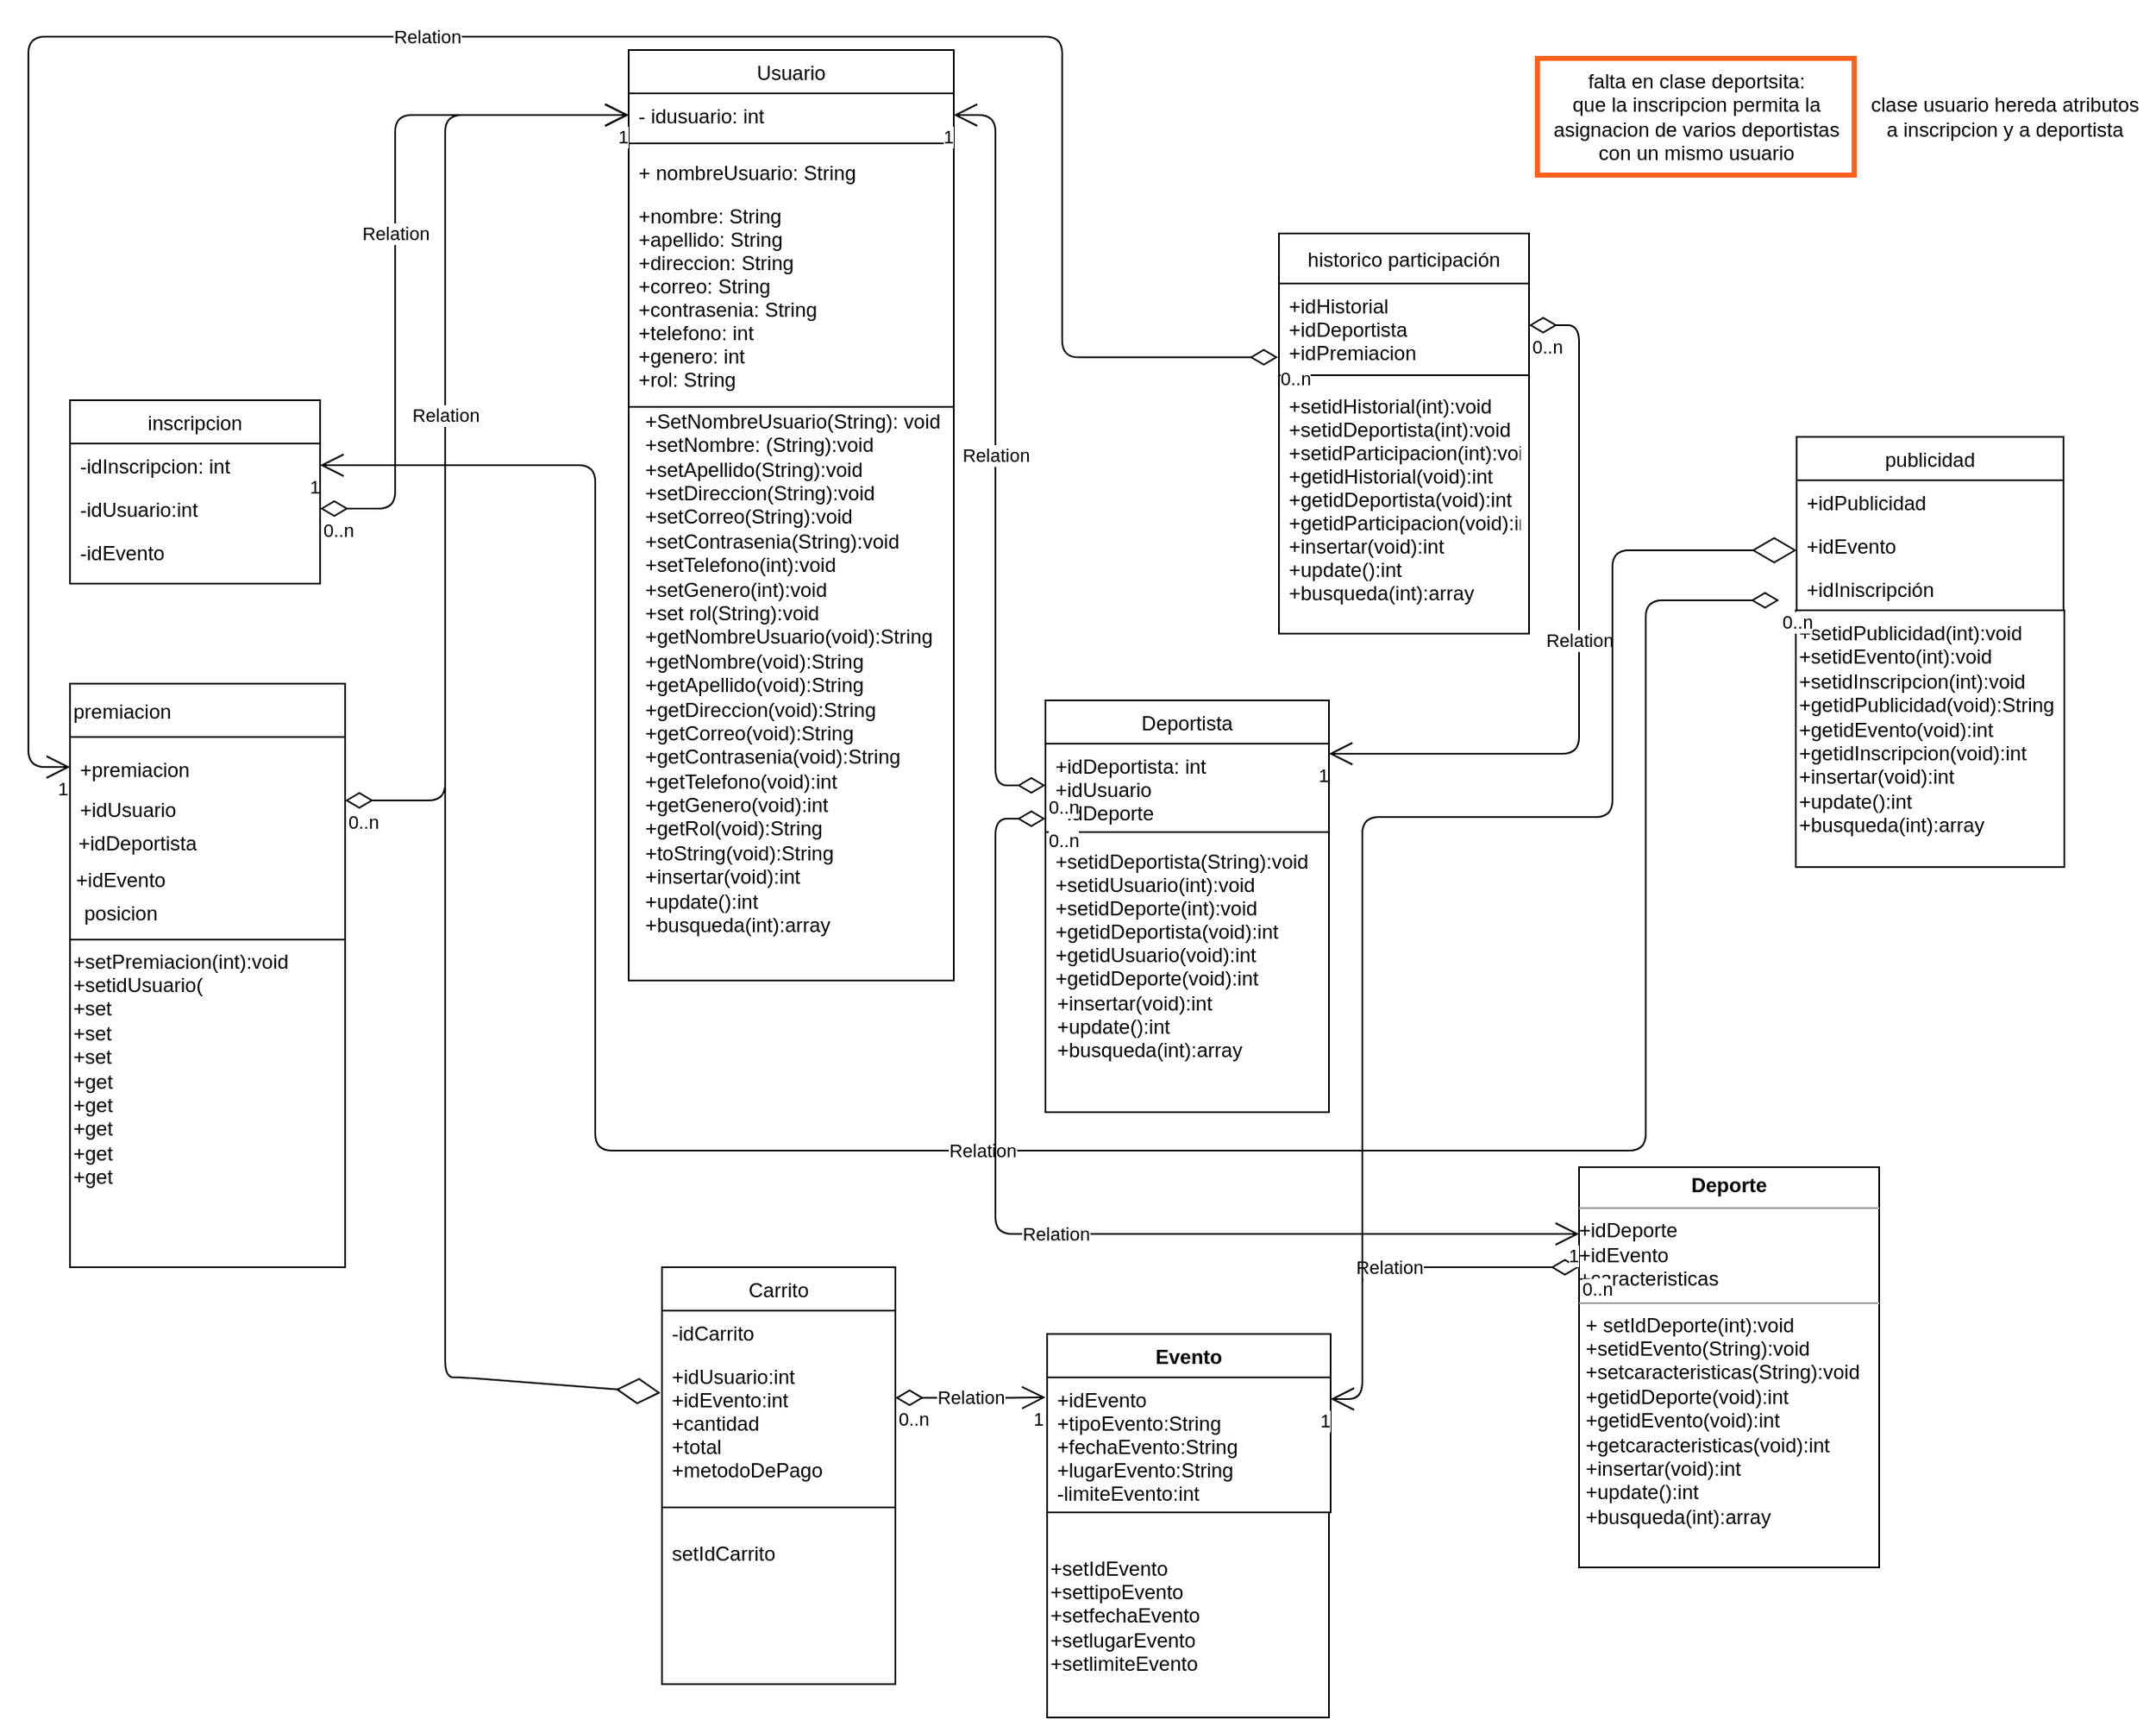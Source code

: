 <mxfile version="13.6.5" type="github">
  <diagram id="pZgpEU3eHNrIadQu-joC" name="Page-1">
    <mxGraphModel dx="761" dy="489" grid="1" gridSize="10" guides="1" tooltips="1" connect="1" arrows="1" fold="1" page="1" pageScale="1" pageWidth="850" pageHeight="1100" math="0" shadow="0">
      <root>
        <mxCell id="0" />
        <mxCell id="1" parent="0" />
        <mxCell id="5ge9vC0l4p9WZjV_h0f6-6" value="" style="text;strokeColor=none;fillColor=none;align=left;verticalAlign=middle;spacingTop=-1;spacingLeft=4;spacingRight=4;rotatable=0;labelPosition=right;points=[];portConstraint=eastwest;" parent="1" vertex="1">
          <mxGeometry x="410" y="110" width="20" height="14" as="geometry" />
        </mxCell>
        <mxCell id="5ge9vC0l4p9WZjV_h0f6-2" value="Usuario" style="swimlane;fontStyle=0;childLayout=stackLayout;horizontal=1;startSize=26;fillColor=none;horizontalStack=0;resizeParent=1;resizeParentMax=0;resizeLast=0;collapsible=1;marginBottom=0;" parent="1" vertex="1">
          <mxGeometry x="600" y="140" width="195" height="558" as="geometry" />
        </mxCell>
        <mxCell id="5ge9vC0l4p9WZjV_h0f6-3" value="- idusuario: int&#xa;" style="text;strokeColor=none;fillColor=none;align=left;verticalAlign=top;spacingLeft=4;spacingRight=4;overflow=hidden;rotatable=0;points=[[0,0.5],[1,0.5]];portConstraint=eastwest;" parent="5ge9vC0l4p9WZjV_h0f6-2" vertex="1">
          <mxGeometry y="26" width="195" height="26" as="geometry" />
        </mxCell>
        <mxCell id="5ge9vC0l4p9WZjV_h0f6-7" value="" style="line;strokeWidth=1;fillColor=none;align=left;verticalAlign=middle;spacingTop=-1;spacingLeft=3;spacingRight=3;rotatable=0;labelPosition=right;points=[];portConstraint=eastwest;" parent="5ge9vC0l4p9WZjV_h0f6-2" vertex="1">
          <mxGeometry y="52" width="195" height="8" as="geometry" />
        </mxCell>
        <mxCell id="5ge9vC0l4p9WZjV_h0f6-4" value="+ nombreUsuario: String" style="text;strokeColor=none;fillColor=none;align=left;verticalAlign=top;spacingLeft=4;spacingRight=4;overflow=hidden;rotatable=0;points=[[0,0.5],[1,0.5]];portConstraint=eastwest;" parent="5ge9vC0l4p9WZjV_h0f6-2" vertex="1">
          <mxGeometry y="60" width="195" height="26" as="geometry" />
        </mxCell>
        <mxCell id="5ge9vC0l4p9WZjV_h0f6-28" value="+nombre: String&#xa;+apellido: String&#xa;+direccion: String&#xa;+correo: String&#xa;+contrasenia: String&#xa;+telefono: int&#xa;+genero: int&#xa;+rol: String&#xa;&#xa;" style="text;strokeColor=none;fillColor=none;align=left;verticalAlign=top;spacingLeft=4;spacingRight=4;overflow=hidden;rotatable=0;points=[[0,0.5],[1,0.5]];portConstraint=eastwest;" parent="5ge9vC0l4p9WZjV_h0f6-2" vertex="1">
          <mxGeometry y="86" width="195" height="124" as="geometry" />
        </mxCell>
        <mxCell id="5ge9vC0l4p9WZjV_h0f6-18" value="" style="line;strokeWidth=1;fillColor=none;align=left;verticalAlign=middle;spacingTop=-1;spacingLeft=3;spacingRight=3;rotatable=0;labelPosition=right;points=[];portConstraint=eastwest;" parent="5ge9vC0l4p9WZjV_h0f6-2" vertex="1">
          <mxGeometry y="210" width="195" height="8" as="geometry" />
        </mxCell>
        <mxCell id="5ge9vC0l4p9WZjV_h0f6-17" value="&lt;div&gt;+SetNombreUsuario(String): void&lt;/div&gt;&lt;div align=&quot;left&quot;&gt;+setNombre: (String):void&lt;/div&gt;&lt;div align=&quot;left&quot;&gt;+setApellido(String):void&lt;/div&gt;&lt;div align=&quot;left&quot;&gt;+setDireccion(String):void&lt;/div&gt;&lt;div align=&quot;left&quot;&gt;+setCorreo(String):void&lt;/div&gt;&lt;div align=&quot;left&quot;&gt;+setContrasenia(String):void&lt;/div&gt;&lt;div align=&quot;left&quot;&gt;+setTelefono(int):void&lt;/div&gt;&lt;div align=&quot;left&quot;&gt;+setGenero(int):void&lt;/div&gt;&lt;div align=&quot;left&quot;&gt;+set rol(String):void&lt;/div&gt;&lt;div align=&quot;left&quot;&gt;+getNombreUsuario(void):String&lt;/div&gt;&lt;div align=&quot;left&quot;&gt;+getNombre(void):String&lt;/div&gt;&lt;div align=&quot;left&quot;&gt;+getApellido(void):String&lt;/div&gt;&lt;div align=&quot;left&quot;&gt;+getDireccion(void):String&lt;/div&gt;&lt;div align=&quot;left&quot;&gt;+getCorreo(void):String&lt;/div&gt;&lt;div align=&quot;left&quot;&gt;+getContrasenia(void):String&lt;/div&gt;&lt;div align=&quot;left&quot;&gt;+getTelefono(void):int&lt;/div&gt;&lt;div align=&quot;left&quot;&gt;+getGenero(void):int&lt;br&gt;&lt;/div&gt;&lt;div align=&quot;left&quot;&gt;+getRol(void):String&lt;/div&gt;&lt;div align=&quot;left&quot;&gt;+toString(void):String&lt;/div&gt;&lt;div align=&quot;left&quot;&gt;+insertar(void):int&lt;/div&gt;&lt;div align=&quot;left&quot;&gt;+update():int&lt;/div&gt;&lt;div align=&quot;left&quot;&gt;+busqueda(int):array&lt;br&gt;&lt;/div&gt;&lt;div&gt;&lt;br&gt;&lt;/div&gt;&lt;div&gt;&lt;br&gt;&lt;/div&gt;" style="text;html=1;align=center;verticalAlign=middle;resizable=0;points=[];autosize=1;" parent="5ge9vC0l4p9WZjV_h0f6-2" vertex="1">
          <mxGeometry y="218" width="195" height="340" as="geometry" />
        </mxCell>
        <mxCell id="IXVMztBr3qKs4ozucLpU-10" value="" style="whiteSpace=wrap;html=1;aspect=fixed;fillColor=none;verticalAlign=top;horizontal=0;" parent="1" vertex="1">
          <mxGeometry x="850" y="609" width="170" height="168" as="geometry" />
        </mxCell>
        <mxCell id="IXVMztBr3qKs4ozucLpU-40" value="" style="rounded=0;whiteSpace=wrap;html=1;fillColor=none;" parent="1" vertex="1">
          <mxGeometry x="380" y="940" width="150" as="geometry" />
        </mxCell>
        <mxCell id="IXVMztBr3qKs4ozucLpU-49" value="Relation" style="endArrow=open;html=1;endSize=12;startArrow=diamondThin;startSize=14;startFill=0;edgeStyle=orthogonalEdgeStyle;entryX=0;entryY=0.5;entryDx=0;entryDy=0;exitX=1;exitY=0.5;exitDx=0;exitDy=0;" parent="1" source="IXVMztBr3qKs4ozucLpU-30" target="5ge9vC0l4p9WZjV_h0f6-3" edge="1">
          <mxGeometry relative="1" as="geometry">
            <mxPoint x="250" y="210" as="sourcePoint" />
            <mxPoint x="590" y="180" as="targetPoint" />
            <Array as="points">
              <mxPoint x="460" y="415" />
              <mxPoint x="460" y="179" />
            </Array>
          </mxGeometry>
        </mxCell>
        <mxCell id="IXVMztBr3qKs4ozucLpU-50" value="0..n" style="edgeLabel;resizable=0;html=1;align=left;verticalAlign=top;" parent="IXVMztBr3qKs4ozucLpU-49" connectable="0" vertex="1">
          <mxGeometry x="-1" relative="1" as="geometry" />
        </mxCell>
        <mxCell id="IXVMztBr3qKs4ozucLpU-51" value="1" style="edgeLabel;resizable=0;html=1;align=right;verticalAlign=top;" parent="IXVMztBr3qKs4ozucLpU-49" connectable="0" vertex="1">
          <mxGeometry x="1" relative="1" as="geometry" />
        </mxCell>
        <mxCell id="IXVMztBr3qKs4ozucLpU-52" value="Relation" style="endArrow=open;html=1;endSize=12;startArrow=diamondThin;startSize=14;startFill=0;edgeStyle=orthogonalEdgeStyle;entryX=0;entryY=0.5;entryDx=0;entryDy=0;" parent="1" target="5ge9vC0l4p9WZjV_h0f6-3" edge="1">
          <mxGeometry relative="1" as="geometry">
            <mxPoint x="430" y="590" as="sourcePoint" />
            <mxPoint x="560" y="240" as="targetPoint" />
            <Array as="points">
              <mxPoint x="490" y="590" />
              <mxPoint x="490" y="179" />
            </Array>
          </mxGeometry>
        </mxCell>
        <mxCell id="IXVMztBr3qKs4ozucLpU-53" value="0..n" style="edgeLabel;resizable=0;html=1;align=left;verticalAlign=top;" parent="IXVMztBr3qKs4ozucLpU-52" connectable="0" vertex="1">
          <mxGeometry x="-1" relative="1" as="geometry" />
        </mxCell>
        <mxCell id="IXVMztBr3qKs4ozucLpU-54" value="1" style="edgeLabel;resizable=0;html=1;align=right;verticalAlign=top;" parent="IXVMztBr3qKs4ozucLpU-52" connectable="0" vertex="1">
          <mxGeometry x="1" relative="1" as="geometry" />
        </mxCell>
        <mxCell id="QjD4YKfK35xAGtdBuN_J-10" value="&lt;div&gt;+setidPublicidad(int):void&lt;/div&gt;&lt;div&gt;+setidEvento(int):void&lt;/div&gt;&lt;div&gt;+setidInscripcion(int):void&lt;/div&gt;&lt;div&gt;+getidPublicidad(void):String&lt;/div&gt;&lt;div&gt;+getidEvento(void):int&lt;/div&gt;&lt;div&gt;+getidInscripcion(void):int&lt;br&gt;&lt;/div&gt;&lt;div&gt;+insertar(void):int&lt;/div&gt;&lt;div&gt;+update():int&lt;/div&gt;&lt;div&gt;+busqueda(int):array&lt;br&gt;&lt;/div&gt;" style="html=1;fillColor=none;align=left;verticalAlign=top;" parent="1" vertex="1">
          <mxGeometry x="1300" y="476" width="161" height="154" as="geometry" />
        </mxCell>
        <mxCell id="QjD4YKfK35xAGtdBuN_J-16" value="&lt;div&gt;+idDeportista&lt;/div&gt;&lt;div&gt;&lt;br&gt;&lt;/div&gt;" style="text;html=1;align=center;verticalAlign=middle;resizable=0;points=[];autosize=1;" parent="1" vertex="1">
          <mxGeometry x="260" y="608" width="90" height="30" as="geometry" />
        </mxCell>
        <mxCell id="QjD4YKfK35xAGtdBuN_J-17" value="+idEvento" style="text;html=1;align=center;verticalAlign=middle;resizable=0;points=[];autosize=1;" parent="1" vertex="1">
          <mxGeometry x="260" y="628" width="70" height="20" as="geometry" />
        </mxCell>
        <mxCell id="QjD4YKfK35xAGtdBuN_J-18" value="posicion" style="text;html=1;align=center;verticalAlign=middle;resizable=0;points=[];autosize=1;" parent="1" vertex="1">
          <mxGeometry x="265" y="648" width="60" height="20" as="geometry" />
        </mxCell>
        <mxCell id="QjD4YKfK35xAGtdBuN_J-13" value="+idUsuario" style="text;strokeColor=none;fillColor=none;align=left;verticalAlign=top;spacingLeft=4;spacingRight=4;overflow=hidden;rotatable=0;points=[[0,0.5],[1,0.5]];portConstraint=eastwest;" parent="1" vertex="1">
          <mxGeometry x="265" y="582" width="140" as="geometry" />
        </mxCell>
        <mxCell id="QjD4YKfK35xAGtdBuN_J-12" value="+premiacion" style="text;strokeColor=none;fillColor=none;align=left;verticalAlign=top;spacingLeft=4;spacingRight=4;overflow=hidden;rotatable=0;points=[[0,0.5],[1,0.5]];portConstraint=eastwest;" parent="1" vertex="1">
          <mxGeometry x="265" y="558" width="140" height="24" as="geometry" />
        </mxCell>
        <mxCell id="QjD4YKfK35xAGtdBuN_J-20" value="" style="line;strokeWidth=1;fillColor=none;align=left;verticalAlign=middle;spacingTop=-1;spacingLeft=3;spacingRight=3;rotatable=0;labelPosition=right;points=[];portConstraint=eastwest;" parent="1" vertex="1">
          <mxGeometry x="265" y="664" width="165" height="19" as="geometry" />
        </mxCell>
        <mxCell id="QjD4YKfK35xAGtdBuN_J-21" value="&lt;div&gt;+setPremiacion(int):void&lt;/div&gt;&lt;div&gt;+setidUsuario(&lt;/div&gt;&lt;div&gt;+set&lt;/div&gt;&lt;div&gt;+set&lt;/div&gt;&lt;div&gt;+set&lt;/div&gt;&lt;div&gt;+get&lt;/div&gt;&lt;div&gt;+get&lt;/div&gt;&lt;div&gt;+get&lt;/div&gt;&lt;div&gt;+get&lt;/div&gt;&lt;div&gt;+get&lt;br&gt;&lt;/div&gt;" style="text;html=1;align=left;verticalAlign=middle;resizable=0;points=[];autosize=1;" parent="1" vertex="1">
          <mxGeometry x="265" y="676" width="150" height="150" as="geometry" />
        </mxCell>
        <mxCell id="QjD4YKfK35xAGtdBuN_J-23" value="&lt;p style=&quot;margin: 0px ; margin-top: 4px ; text-align: center&quot;&gt;&lt;b&gt;Deporte&lt;/b&gt;&lt;br&gt;&lt;/p&gt;&lt;hr size=&quot;1&quot;&gt;&lt;div&gt;+idDeporte&lt;/div&gt;&lt;div&gt;+idEvento&lt;/div&gt;&lt;div&gt;+caracteristicas&lt;br&gt;&lt;/div&gt;&lt;hr size=&quot;1&quot;&gt;&lt;p style=&quot;margin: 0px ; margin-left: 4px&quot;&gt;+ setIdDeporte(int):void&lt;/p&gt;&lt;p style=&quot;margin: 0px ; margin-left: 4px&quot;&gt;+setidEvento(String):void&lt;/p&gt;&lt;p style=&quot;margin: 0px ; margin-left: 4px&quot;&gt;+setcaracteristicas(String):void&lt;/p&gt;&lt;p style=&quot;margin: 0px ; margin-left: 4px&quot;&gt;+getidDeporte(void):int&lt;/p&gt;&lt;p style=&quot;margin: 0px ; margin-left: 4px&quot;&gt;+getidEvento(void):int&lt;/p&gt;&lt;p style=&quot;margin: 0px ; margin-left: 4px&quot;&gt;+getcaracteristicas(void):int&lt;/p&gt;&lt;p style=&quot;margin: 0px ; margin-left: 4px&quot;&gt;+insertar(void):int&lt;/p&gt;&lt;p style=&quot;margin: 0px ; margin-left: 4px&quot;&gt;+update():int&lt;/p&gt;&lt;p style=&quot;margin: 0px ; margin-left: 4px&quot;&gt;+busqueda(int):array&lt;br&gt;&lt;/p&gt;&lt;p style=&quot;margin: 0px ; margin-left: 4px&quot;&gt;&lt;br&gt;&lt;/p&gt;" style="verticalAlign=top;align=left;overflow=fill;fontSize=12;fontFamily=Helvetica;html=1;" parent="1" vertex="1">
          <mxGeometry x="1170" y="810" width="180" height="240" as="geometry" />
        </mxCell>
        <mxCell id="QjD4YKfK35xAGtdBuN_J-11" value="premiacion" style="swimlane;fontStyle=0;childLayout=stackLayout;horizontal=1;startSize=32;fillColor=none;horizontalStack=0;resizeParent=1;resizeParentMax=0;resizeLast=0;collapsible=1;marginBottom=0;align=left;" parent="1" vertex="1">
          <mxGeometry x="265" y="520" width="165" height="350" as="geometry" />
        </mxCell>
        <mxCell id="IXVMztBr3qKs4ozucLpU-11" value="Carrito" style="swimlane;fontStyle=0;childLayout=stackLayout;horizontal=1;startSize=26;fillColor=none;horizontalStack=0;resizeParent=1;resizeParentMax=0;resizeLast=0;collapsible=1;marginBottom=0;" parent="1" vertex="1">
          <mxGeometry x="620" y="870" width="140" height="250" as="geometry" />
        </mxCell>
        <mxCell id="IXVMztBr3qKs4ozucLpU-12" value="-idCarrito" style="text;strokeColor=none;fillColor=none;align=left;verticalAlign=top;spacingLeft=4;spacingRight=4;overflow=hidden;rotatable=0;points=[[0,0.5],[1,0.5]];portConstraint=eastwest;" parent="IXVMztBr3qKs4ozucLpU-11" vertex="1">
          <mxGeometry y="26" width="140" height="26" as="geometry" />
        </mxCell>
        <mxCell id="IXVMztBr3qKs4ozucLpU-13" value="+idUsuario:int&#xa;+idEvento:int&#xa;+cantidad&#xa;+total&#xa;+metodoDePago&#xa;&#xa;" style="text;strokeColor=none;fillColor=none;align=left;verticalAlign=top;spacingLeft=4;spacingRight=4;overflow=hidden;rotatable=0;points=[[0,0.5],[1,0.5]];portConstraint=eastwest;" parent="IXVMztBr3qKs4ozucLpU-11" vertex="1">
          <mxGeometry y="52" width="140" height="78" as="geometry" />
        </mxCell>
        <mxCell id="IXVMztBr3qKs4ozucLpU-15" value="" style="line;strokeWidth=1;fillColor=none;align=left;verticalAlign=middle;spacingTop=-1;spacingLeft=3;spacingRight=3;rotatable=0;labelPosition=right;points=[];portConstraint=eastwest;" parent="IXVMztBr3qKs4ozucLpU-11" vertex="1">
          <mxGeometry y="130" width="140" height="28" as="geometry" />
        </mxCell>
        <mxCell id="IXVMztBr3qKs4ozucLpU-14" value="setIdCarrito" style="text;strokeColor=none;fillColor=none;align=left;verticalAlign=top;spacingLeft=4;spacingRight=4;overflow=hidden;rotatable=0;points=[[0,0.5],[1,0.5]];portConstraint=eastwest;" parent="IXVMztBr3qKs4ozucLpU-11" vertex="1">
          <mxGeometry y="158" width="140" height="92" as="geometry" />
        </mxCell>
        <mxCell id="QjD4YKfK35xAGtdBuN_J-33" value="" style="endArrow=diamondThin;endFill=0;endSize=24;html=1;entryX=-0.006;entryY=0.299;entryDx=0;entryDy=0;entryPerimeter=0;" parent="1" target="IXVMztBr3qKs4ozucLpU-13" edge="1">
          <mxGeometry width="160" relative="1" as="geometry">
            <mxPoint x="490" y="490" as="sourcePoint" />
            <mxPoint x="600" y="638" as="targetPoint" />
            <Array as="points">
              <mxPoint x="490" y="870" />
              <mxPoint x="490" y="936" />
              <mxPoint x="500" y="936" />
            </Array>
          </mxGeometry>
        </mxCell>
        <mxCell id="5ge9vC0l4p9WZjV_h0f6-21" value="Evento" style="swimlane;fontStyle=1;align=center;verticalAlign=top;childLayout=stackLayout;horizontal=1;startSize=26;horizontalStack=0;resizeParent=1;resizeParentMax=0;resizeLast=0;collapsible=1;marginBottom=0;" parent="1" vertex="1">
          <mxGeometry x="851" y="910" width="170" height="107" as="geometry" />
        </mxCell>
        <mxCell id="5ge9vC0l4p9WZjV_h0f6-22" value="+idEvento&#xa;+tipoEvento:String&#xa;+fechaEvento:String&#xa;+lugarEvento:String&#xa;-limiteEvento:int&#xa;&#xa;&#xa;&#xa;" style="text;strokeColor=none;fillColor=none;align=left;verticalAlign=top;spacingLeft=4;spacingRight=4;overflow=hidden;rotatable=0;points=[[0,0.5],[1,0.5]];portConstraint=eastwest;" parent="5ge9vC0l4p9WZjV_h0f6-21" vertex="1">
          <mxGeometry y="26" width="170" height="81" as="geometry" />
        </mxCell>
        <mxCell id="QjD4YKfK35xAGtdBuN_J-50" value="Relation" style="endArrow=open;html=1;endSize=12;startArrow=diamondThin;startSize=14;startFill=0;edgeStyle=orthogonalEdgeStyle;" parent="5ge9vC0l4p9WZjV_h0f6-21" edge="1">
          <mxGeometry relative="1" as="geometry">
            <mxPoint x="-91" y="38.29" as="sourcePoint" />
            <mxPoint x="-1" y="38" as="targetPoint" />
            <Array as="points">
              <mxPoint x="-21" y="38" />
              <mxPoint x="-21" y="38" />
            </Array>
          </mxGeometry>
        </mxCell>
        <mxCell id="QjD4YKfK35xAGtdBuN_J-51" value="0..n" style="edgeLabel;resizable=0;html=1;align=left;verticalAlign=top;" parent="QjD4YKfK35xAGtdBuN_J-50" connectable="0" vertex="1">
          <mxGeometry x="-1" relative="1" as="geometry" />
        </mxCell>
        <mxCell id="QjD4YKfK35xAGtdBuN_J-52" value="1" style="edgeLabel;resizable=0;html=1;align=right;verticalAlign=top;" parent="QjD4YKfK35xAGtdBuN_J-50" connectable="0" vertex="1">
          <mxGeometry x="1" relative="1" as="geometry" />
        </mxCell>
        <mxCell id="5ge9vC0l4p9WZjV_h0f6-23" value="" style="line;strokeWidth=1;fillColor=none;align=left;verticalAlign=middle;spacingTop=-1;spacingLeft=3;spacingRight=3;rotatable=0;labelPosition=right;points=[];portConstraint=eastwest;" parent="5ge9vC0l4p9WZjV_h0f6-21" vertex="1">
          <mxGeometry y="107" width="170" as="geometry" />
        </mxCell>
        <mxCell id="QjD4YKfK35xAGtdBuN_J-1" value="historico participación" style="swimlane;fontStyle=0;childLayout=stackLayout;horizontal=1;startSize=30;fillColor=none;horizontalStack=0;resizeParent=1;resizeParentMax=0;resizeLast=0;collapsible=1;marginBottom=0;" parent="1" vertex="1">
          <mxGeometry x="990" y="250" width="150" height="240" as="geometry" />
        </mxCell>
        <mxCell id="QjD4YKfK35xAGtdBuN_J-2" value="+idHistorial&#xa;+idDeportista&#xa;+idPremiacion&#xa;" style="text;strokeColor=none;fillColor=none;align=left;verticalAlign=top;spacingLeft=4;spacingRight=4;overflow=hidden;rotatable=0;points=[[0,0.5],[1,0.5]];portConstraint=eastwest;" parent="QjD4YKfK35xAGtdBuN_J-1" vertex="1">
          <mxGeometry y="30" width="150" height="50" as="geometry" />
        </mxCell>
        <mxCell id="QjD4YKfK35xAGtdBuN_J-5" value="" style="line;strokeWidth=1;fillColor=none;align=left;verticalAlign=middle;spacingTop=-1;spacingLeft=3;spacingRight=3;rotatable=0;labelPosition=right;points=[];portConstraint=eastwest;" parent="QjD4YKfK35xAGtdBuN_J-1" vertex="1">
          <mxGeometry y="80" width="150" height="10" as="geometry" />
        </mxCell>
        <mxCell id="QjD4YKfK35xAGtdBuN_J-3" value="+setidHistorial(int):void&#xa;+setidDeportista(int):void&#xa;+setidParticipacion(int):void&#xa;+getidHistorial(void):int&#xa;+getidDeportista(void):int&#xa;+getidParticipacion(void):int&#xa;+insertar(void):int&#xa;+update():int&#xa;+busqueda(int):array&#xa;" style="text;strokeColor=none;fillColor=none;align=left;verticalAlign=top;spacingLeft=4;spacingRight=4;overflow=hidden;rotatable=0;points=[[0,0.5],[1,0.5]];portConstraint=eastwest;" parent="QjD4YKfK35xAGtdBuN_J-1" vertex="1">
          <mxGeometry y="90" width="150" height="150" as="geometry" />
        </mxCell>
        <mxCell id="QjD4YKfK35xAGtdBuN_J-37" value="Relation" style="endArrow=open;html=1;endSize=12;startArrow=diamondThin;startSize=14;startFill=0;edgeStyle=orthogonalEdgeStyle;entryX=0;entryY=0.5;entryDx=0;entryDy=0;exitX=-0.004;exitY=0.885;exitDx=0;exitDy=0;exitPerimeter=0;" parent="1" source="QjD4YKfK35xAGtdBuN_J-2" target="QjD4YKfK35xAGtdBuN_J-12" edge="1">
          <mxGeometry relative="1" as="geometry">
            <mxPoint x="959.94" y="322" as="sourcePoint" />
            <mxPoint x="260" y="570" as="targetPoint" />
            <Array as="points">
              <mxPoint x="860" y="324" />
              <mxPoint x="860" y="132" />
              <mxPoint x="240" y="132" />
              <mxPoint x="240" y="570" />
            </Array>
          </mxGeometry>
        </mxCell>
        <mxCell id="QjD4YKfK35xAGtdBuN_J-38" value="0..n" style="edgeLabel;resizable=0;html=1;align=left;verticalAlign=top;" parent="QjD4YKfK35xAGtdBuN_J-37" connectable="0" vertex="1">
          <mxGeometry x="-1" relative="1" as="geometry" />
        </mxCell>
        <mxCell id="QjD4YKfK35xAGtdBuN_J-39" value="1" style="edgeLabel;resizable=0;html=1;align=right;verticalAlign=top;" parent="QjD4YKfK35xAGtdBuN_J-37" connectable="0" vertex="1">
          <mxGeometry x="1" relative="1" as="geometry" />
        </mxCell>
        <mxCell id="QjD4YKfK35xAGtdBuN_J-40" value="Relation" style="endArrow=open;html=1;endSize=12;startArrow=diamondThin;startSize=14;startFill=0;edgeStyle=orthogonalEdgeStyle;exitX=1;exitY=0.5;exitDx=0;exitDy=0;" parent="1" source="QjD4YKfK35xAGtdBuN_J-2" target="5ge9vC0l4p9WZjV_h0f6-9" edge="1">
          <mxGeometry relative="1" as="geometry">
            <mxPoint x="1100" y="520" as="sourcePoint" />
            <mxPoint x="1023" y="562" as="targetPoint" />
            <Array as="points">
              <mxPoint x="1170" y="305" />
              <mxPoint x="1170" y="562" />
            </Array>
          </mxGeometry>
        </mxCell>
        <mxCell id="QjD4YKfK35xAGtdBuN_J-41" value="0..n" style="edgeLabel;resizable=0;html=1;align=left;verticalAlign=top;" parent="QjD4YKfK35xAGtdBuN_J-40" connectable="0" vertex="1">
          <mxGeometry x="-1" relative="1" as="geometry" />
        </mxCell>
        <mxCell id="QjD4YKfK35xAGtdBuN_J-42" value="1" style="edgeLabel;resizable=0;html=1;align=right;verticalAlign=top;" parent="QjD4YKfK35xAGtdBuN_J-40" connectable="0" vertex="1">
          <mxGeometry x="1" relative="1" as="geometry" />
        </mxCell>
        <mxCell id="QjD4YKfK35xAGtdBuN_J-43" value="Relation" style="endArrow=open;html=1;endSize=12;startArrow=diamondThin;startSize=14;startFill=0;edgeStyle=orthogonalEdgeStyle;exitX=0;exitY=0.25;exitDx=0;exitDy=0;" parent="1" source="QjD4YKfK35xAGtdBuN_J-23" edge="1">
          <mxGeometry relative="1" as="geometry">
            <mxPoint x="1070" y="780" as="sourcePoint" />
            <mxPoint x="1021" y="949" as="targetPoint" />
            <Array as="points">
              <mxPoint x="1040" y="870" />
              <mxPoint x="1040" y="949" />
              <mxPoint x="1021" y="949" />
            </Array>
          </mxGeometry>
        </mxCell>
        <mxCell id="QjD4YKfK35xAGtdBuN_J-44" value="0..n" style="edgeLabel;resizable=0;html=1;align=left;verticalAlign=top;" parent="QjD4YKfK35xAGtdBuN_J-43" connectable="0" vertex="1">
          <mxGeometry x="-1" relative="1" as="geometry" />
        </mxCell>
        <mxCell id="QjD4YKfK35xAGtdBuN_J-45" value="1" style="edgeLabel;resizable=0;html=1;align=right;verticalAlign=top;" parent="QjD4YKfK35xAGtdBuN_J-43" connectable="0" vertex="1">
          <mxGeometry x="1" relative="1" as="geometry" />
        </mxCell>
        <mxCell id="QjD4YKfK35xAGtdBuN_J-6" value="publicidad" style="swimlane;fontStyle=0;childLayout=stackLayout;horizontal=1;startSize=26;fillColor=none;horizontalStack=0;resizeParent=1;resizeParentMax=0;resizeLast=0;collapsible=1;marginBottom=0;" parent="1" vertex="1">
          <mxGeometry x="1300.5" y="372" width="160" height="104" as="geometry" />
        </mxCell>
        <mxCell id="QjD4YKfK35xAGtdBuN_J-7" value="+idPublicidad" style="text;strokeColor=none;fillColor=none;align=left;verticalAlign=top;spacingLeft=4;spacingRight=4;overflow=hidden;rotatable=0;points=[[0,0.5],[1,0.5]];portConstraint=eastwest;" parent="QjD4YKfK35xAGtdBuN_J-6" vertex="1">
          <mxGeometry y="26" width="160" height="26" as="geometry" />
        </mxCell>
        <mxCell id="QjD4YKfK35xAGtdBuN_J-8" value="+idEvento&#xa;" style="text;strokeColor=none;fillColor=none;align=left;verticalAlign=top;spacingLeft=4;spacingRight=4;overflow=hidden;rotatable=0;points=[[0,0.5],[1,0.5]];portConstraint=eastwest;" parent="QjD4YKfK35xAGtdBuN_J-6" vertex="1">
          <mxGeometry y="52" width="160" height="26" as="geometry" />
        </mxCell>
        <mxCell id="QjD4YKfK35xAGtdBuN_J-9" value="+idIniscripción" style="text;strokeColor=none;fillColor=none;align=left;verticalAlign=top;spacingLeft=4;spacingRight=4;overflow=hidden;rotatable=0;points=[[0,0.5],[1,0.5]];portConstraint=eastwest;" parent="QjD4YKfK35xAGtdBuN_J-6" vertex="1">
          <mxGeometry y="78" width="160" height="26" as="geometry" />
        </mxCell>
        <mxCell id="QjD4YKfK35xAGtdBuN_J-46" value="" style="endArrow=diamondThin;endFill=0;endSize=24;html=1;" parent="1" edge="1">
          <mxGeometry width="160" relative="1" as="geometry">
            <mxPoint x="1040" y="900" as="sourcePoint" />
            <mxPoint x="1300.5" y="440" as="targetPoint" />
            <Array as="points">
              <mxPoint x="1040" y="600" />
              <mxPoint x="1080" y="600" />
              <mxPoint x="1120" y="600" />
              <mxPoint x="1160" y="600" />
              <mxPoint x="1190" y="600" />
              <mxPoint x="1190" y="440" />
            </Array>
          </mxGeometry>
        </mxCell>
        <mxCell id="QjD4YKfK35xAGtdBuN_J-47" value="Relation" style="endArrow=open;html=1;endSize=12;startArrow=diamondThin;startSize=14;startFill=0;edgeStyle=orthogonalEdgeStyle;entryX=1;entryY=0.5;entryDx=0;entryDy=0;" parent="1" target="IXVMztBr3qKs4ozucLpU-29" edge="1">
          <mxGeometry relative="1" as="geometry">
            <mxPoint x="1290" y="470" as="sourcePoint" />
            <mxPoint x="630" y="750" as="targetPoint" />
            <Array as="points">
              <mxPoint x="1210" y="470" />
              <mxPoint x="1210" y="800" />
              <mxPoint x="580" y="800" />
              <mxPoint x="580" y="389" />
            </Array>
          </mxGeometry>
        </mxCell>
        <mxCell id="QjD4YKfK35xAGtdBuN_J-48" value="0..n" style="edgeLabel;resizable=0;html=1;align=left;verticalAlign=top;" parent="QjD4YKfK35xAGtdBuN_J-47" connectable="0" vertex="1">
          <mxGeometry x="-1" relative="1" as="geometry" />
        </mxCell>
        <mxCell id="QjD4YKfK35xAGtdBuN_J-49" value="1" style="edgeLabel;resizable=0;html=1;align=right;verticalAlign=top;" parent="QjD4YKfK35xAGtdBuN_J-47" connectable="0" vertex="1">
          <mxGeometry x="1" relative="1" as="geometry" />
        </mxCell>
        <mxCell id="IXVMztBr3qKs4ozucLpU-28" value="inscripcion " style="swimlane;fontStyle=0;childLayout=stackLayout;horizontal=1;startSize=26;fillColor=none;horizontalStack=0;resizeParent=1;resizeParentMax=0;resizeLast=0;collapsible=1;marginBottom=0;" parent="1" vertex="1">
          <mxGeometry x="265" y="350" width="150" height="110" as="geometry" />
        </mxCell>
        <mxCell id="IXVMztBr3qKs4ozucLpU-29" value="-idInscripcion: int" style="text;strokeColor=none;fillColor=none;align=left;verticalAlign=top;spacingLeft=4;spacingRight=4;overflow=hidden;rotatable=0;points=[[0,0.5],[1,0.5]];portConstraint=eastwest;" parent="IXVMztBr3qKs4ozucLpU-28" vertex="1">
          <mxGeometry y="26" width="150" height="26" as="geometry" />
        </mxCell>
        <mxCell id="IXVMztBr3qKs4ozucLpU-30" value="-idUsuario:int" style="text;strokeColor=none;fillColor=none;align=left;verticalAlign=top;spacingLeft=4;spacingRight=4;overflow=hidden;rotatable=0;points=[[0,0.5],[1,0.5]];portConstraint=eastwest;" parent="IXVMztBr3qKs4ozucLpU-28" vertex="1">
          <mxGeometry y="52" width="150" height="26" as="geometry" />
        </mxCell>
        <mxCell id="IXVMztBr3qKs4ozucLpU-31" value="-idEvento" style="text;strokeColor=none;fillColor=none;align=left;verticalAlign=top;spacingLeft=4;spacingRight=4;overflow=hidden;rotatable=0;points=[[0,0.5],[1,0.5]];portConstraint=eastwest;" parent="IXVMztBr3qKs4ozucLpU-28" vertex="1">
          <mxGeometry y="78" width="150" height="32" as="geometry" />
        </mxCell>
        <mxCell id="QjD4YKfK35xAGtdBuN_J-53" value="&lt;div&gt;falta en clase deportsita:&lt;/div&gt;&lt;div&gt;que la inscripcion permita la&lt;/div&gt;&lt;div&gt;asignacion de varios deportistas&lt;/div&gt;&lt;div&gt;con un mismo usuario&lt;br&gt;&lt;/div&gt;" style="text;html=1;align=center;verticalAlign=middle;resizable=0;points=[];autosize=1;" parent="1" vertex="1">
          <mxGeometry x="1145" y="150" width="190" height="60" as="geometry" />
        </mxCell>
        <mxCell id="QjD4YKfK35xAGtdBuN_J-54" value="" style="rounded=0;whiteSpace=wrap;html=1;align=left;fillColor=none;strokeColor=#FF601C;strokeWidth=3;" parent="1" vertex="1">
          <mxGeometry x="1145" y="145" width="190" height="70" as="geometry" />
        </mxCell>
        <mxCell id="QjD4YKfK35xAGtdBuN_J-55" value="&lt;div&gt;clase usuario hereda atributos&lt;/div&gt;&lt;div&gt;a inscripcion y a deportista&lt;br&gt;&lt;/div&gt;" style="text;html=1;align=center;verticalAlign=middle;resizable=0;points=[];autosize=1;" parent="1" vertex="1">
          <mxGeometry x="1335" y="165" width="180" height="30" as="geometry" />
        </mxCell>
        <mxCell id="QjD4YKfK35xAGtdBuN_J-56" value="&lt;p style=&quot;margin: 0px ; margin-left: 4px&quot; align=&quot;left&quot;&gt;+insertar(void):int&lt;/p&gt;&lt;p style=&quot;margin: 0px ; margin-left: 4px&quot; align=&quot;left&quot;&gt;+update():int&lt;/p&gt;&lt;p style=&quot;margin: 0px ; margin-left: 4px&quot; align=&quot;left&quot;&gt;+busqueda(int):array&lt;br&gt;&lt;/p&gt;&lt;p style=&quot;margin: 0px ; margin-left: 4px&quot; align=&quot;left&quot;&gt;&lt;br&gt;&lt;br&gt;&lt;/p&gt;" style="text;html=1;align=left;verticalAlign=middle;resizable=0;points=[];autosize=1;" parent="1" vertex="1">
          <mxGeometry x="851" y="700" width="130" height="80" as="geometry" />
        </mxCell>
        <mxCell id="5ge9vC0l4p9WZjV_h0f6-8" value="Deportista" style="swimlane;fontStyle=0;childLayout=stackLayout;horizontal=1;startSize=26;fillColor=none;horizontalStack=0;resizeParent=1;resizeParentMax=0;resizeLast=0;collapsible=1;marginBottom=0;" parent="1" vertex="1">
          <mxGeometry x="850" y="530" width="170" height="79" as="geometry" />
        </mxCell>
        <mxCell id="5ge9vC0l4p9WZjV_h0f6-9" value="+idDeportista: int&#xa;+idUsuario&#xa;+idDeporte&#xa;&#xa;&#xa;&#xa;&#xa;&#xa;&#xa;&#xa;&#xa;" style="text;strokeColor=none;fillColor=none;align=left;verticalAlign=top;spacingLeft=4;spacingRight=4;overflow=hidden;rotatable=0;points=[[0,0.5],[1,0.5]];portConstraint=eastwest;" parent="5ge9vC0l4p9WZjV_h0f6-8" vertex="1">
          <mxGeometry y="26" width="170" height="53" as="geometry" />
        </mxCell>
        <mxCell id="QjD4YKfK35xAGtdBuN_J-58" value="Relation" style="endArrow=open;html=1;endSize=12;startArrow=diamondThin;startSize=14;startFill=0;edgeStyle=orthogonalEdgeStyle;entryX=1;entryY=0.5;entryDx=0;entryDy=0;" parent="1" source="5ge9vC0l4p9WZjV_h0f6-9" target="5ge9vC0l4p9WZjV_h0f6-3" edge="1">
          <mxGeometry relative="1" as="geometry">
            <mxPoint x="847" y="581" as="sourcePoint" />
            <mxPoint x="970" y="390" as="targetPoint" />
            <Array as="points">
              <mxPoint x="820" y="581" />
              <mxPoint x="820" y="179" />
            </Array>
          </mxGeometry>
        </mxCell>
        <mxCell id="QjD4YKfK35xAGtdBuN_J-59" value="0..n" style="edgeLabel;resizable=0;html=1;align=left;verticalAlign=top;" parent="QjD4YKfK35xAGtdBuN_J-58" connectable="0" vertex="1">
          <mxGeometry x="-1" relative="1" as="geometry" />
        </mxCell>
        <mxCell id="QjD4YKfK35xAGtdBuN_J-60" value="1" style="edgeLabel;resizable=0;html=1;align=right;verticalAlign=top;" parent="QjD4YKfK35xAGtdBuN_J-58" connectable="0" vertex="1">
          <mxGeometry x="1" relative="1" as="geometry" />
        </mxCell>
        <mxCell id="QjD4YKfK35xAGtdBuN_J-61" value="Relation" style="endArrow=open;html=1;endSize=12;startArrow=diamondThin;startSize=14;startFill=0;edgeStyle=orthogonalEdgeStyle;" parent="1" edge="1">
          <mxGeometry relative="1" as="geometry">
            <mxPoint x="850" y="601" as="sourcePoint" />
            <mxPoint x="1170" y="850" as="targetPoint" />
            <Array as="points">
              <mxPoint x="820" y="601" />
              <mxPoint x="820" y="850" />
            </Array>
          </mxGeometry>
        </mxCell>
        <mxCell id="QjD4YKfK35xAGtdBuN_J-62" value="0..n" style="edgeLabel;resizable=0;html=1;align=left;verticalAlign=top;" parent="QjD4YKfK35xAGtdBuN_J-61" connectable="0" vertex="1">
          <mxGeometry x="-1" relative="1" as="geometry" />
        </mxCell>
        <mxCell id="QjD4YKfK35xAGtdBuN_J-63" value="1" style="edgeLabel;resizable=0;html=1;align=right;verticalAlign=top;" parent="QjD4YKfK35xAGtdBuN_J-61" connectable="0" vertex="1">
          <mxGeometry x="1" relative="1" as="geometry" />
        </mxCell>
        <mxCell id="5ge9vC0l4p9WZjV_h0f6-10" value="+setidDeportista(String):void&#xa;+setidUsuario(int):void&#xa;+setidDeporte(int):void&#xa;+getidDeportista(void):int&#xa;+getidUsuario(void):int&#xa;+getidDeporte(void):int&#xa;&#xa;" style="text;strokeColor=none;fillColor=none;align=left;verticalAlign=top;spacingLeft=4;spacingRight=4;overflow=hidden;rotatable=0;points=[[0,0.5],[1,0.5]];portConstraint=eastwest;" parent="1" vertex="1">
          <mxGeometry x="850" y="613" width="170" height="97" as="geometry" />
        </mxCell>
        <mxCell id="QjD4YKfK35xAGtdBuN_J-64" value="&lt;div&gt;+setIdEvento&lt;/div&gt;&lt;div&gt;+settipoEvento&lt;/div&gt;&lt;div&gt;+setfechaEvento&lt;/div&gt;&lt;div&gt;+setlugarEvento&lt;/div&gt;&lt;div&gt;+setlimiteEvento&lt;br&gt;&lt;/div&gt;" style="rounded=0;whiteSpace=wrap;html=1;strokeWidth=1;align=left;fillColor=none;" parent="1" vertex="1">
          <mxGeometry x="851" y="1017" width="169" height="123" as="geometry" />
        </mxCell>
      </root>
    </mxGraphModel>
  </diagram>
</mxfile>
